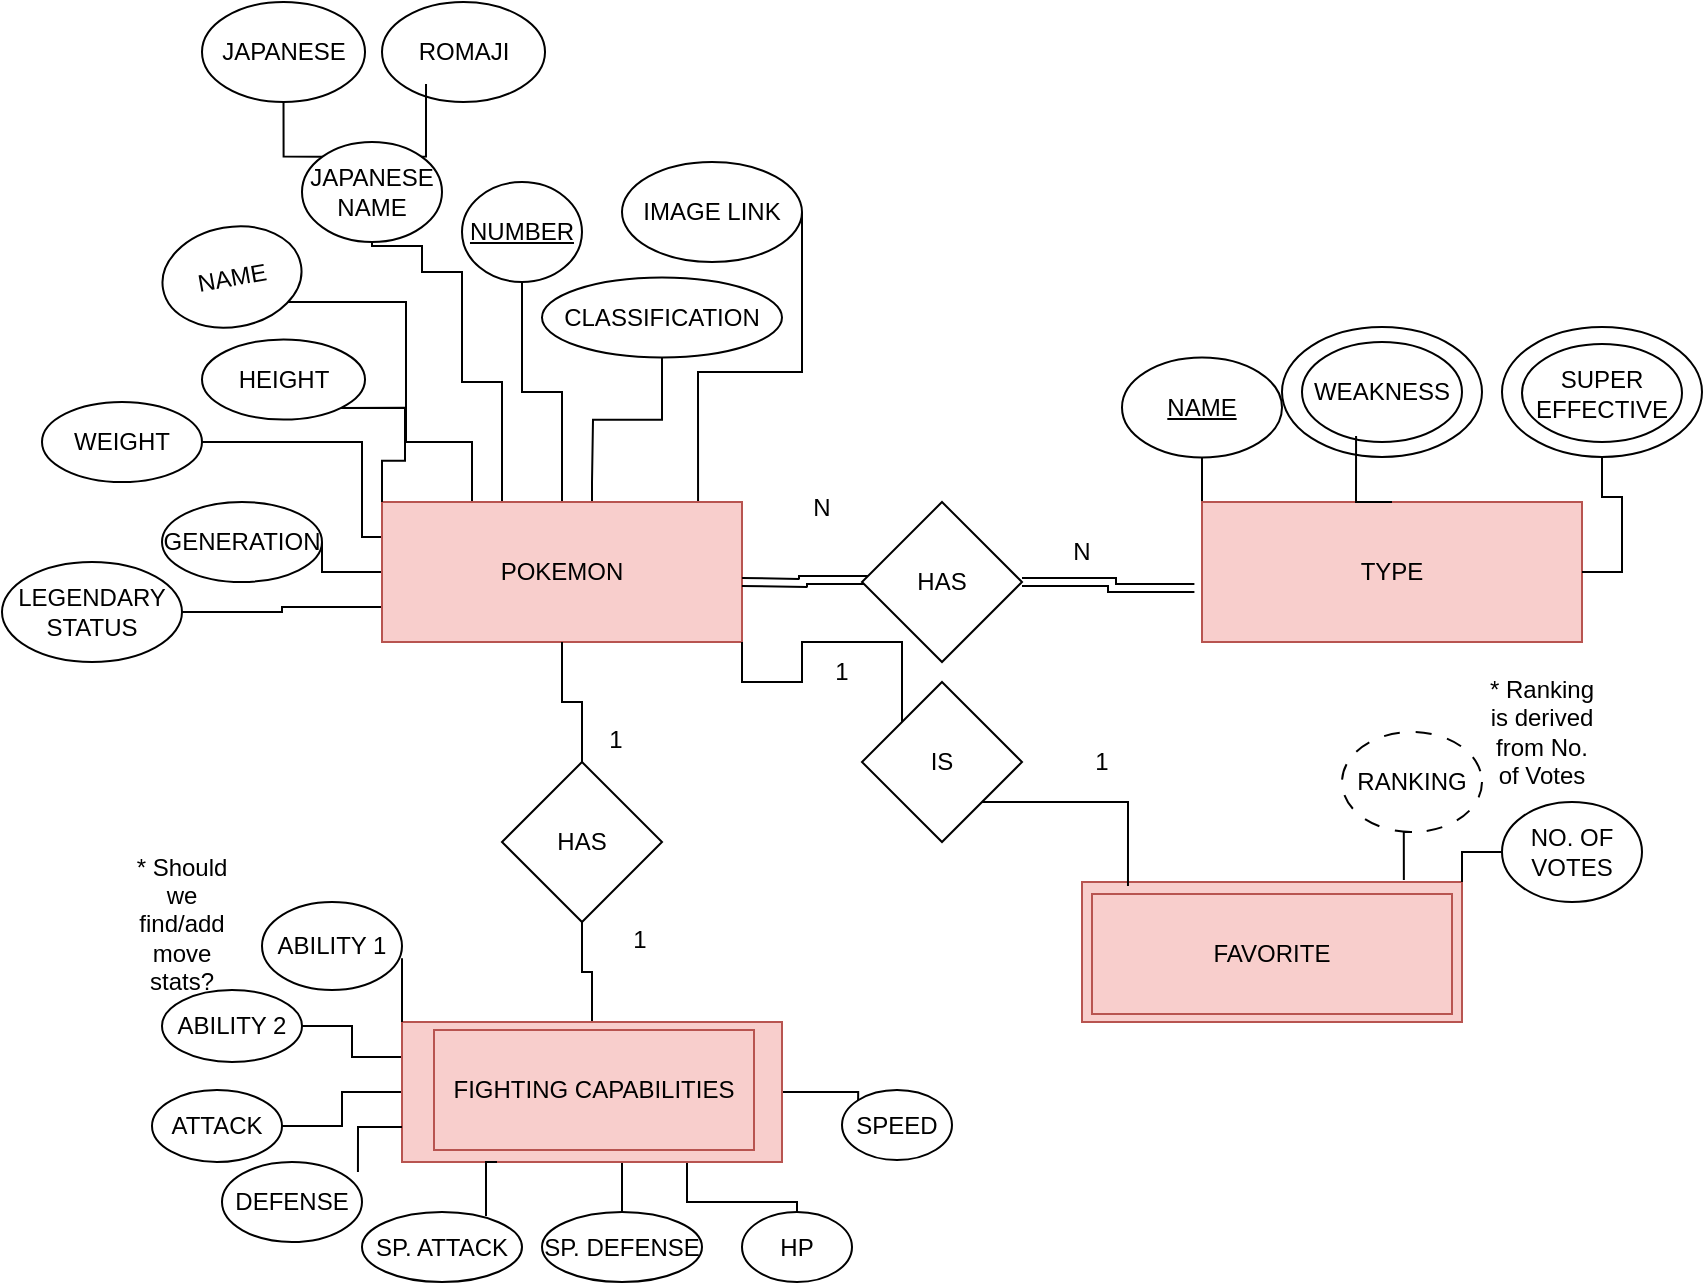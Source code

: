 <mxfile version="23.1.6" type="github">
  <diagram name="Page-1" id="Sbk3Eo_ly9QSLVSdRJkZ">
    <mxGraphModel dx="1644" dy="1486" grid="1" gridSize="10" guides="1" tooltips="1" connect="1" arrows="1" fold="1" page="1" pageScale="1" pageWidth="850" pageHeight="1100" math="0" shadow="0">
      <root>
        <mxCell id="0" />
        <mxCell id="1" parent="0" />
        <mxCell id="JgLcO3IamqkXX1sSQGq1-5" style="edgeStyle=orthogonalEdgeStyle;rounded=0;orthogonalLoop=1;jettySize=auto;html=1;exitX=0.25;exitY=0;exitDx=0;exitDy=0;entryX=0.5;entryY=1;entryDx=0;entryDy=0;endArrow=none;endFill=0;" edge="1" parent="1" source="JgLcO3IamqkXX1sSQGq1-22">
          <mxGeometry relative="1" as="geometry">
            <mxPoint x="193.967" y="154.645" as="sourcePoint" />
            <mxPoint x="71.341" y="62.12" as="targetPoint" />
            <Array as="points">
              <mxPoint x="185" y="140" />
              <mxPoint x="152" y="140" />
              <mxPoint x="152" y="70" />
              <mxPoint x="71" y="70" />
            </Array>
          </mxGeometry>
        </mxCell>
        <mxCell id="JgLcO3IamqkXX1sSQGq1-16" style="edgeStyle=orthogonalEdgeStyle;rounded=0;orthogonalLoop=1;jettySize=auto;html=1;exitX=0.5;exitY=0;exitDx=0;exitDy=0;entryX=0.5;entryY=1;entryDx=0;entryDy=0;endArrow=none;endFill=0;" edge="1" parent="1" target="JgLcO3IamqkXX1sSQGq1-7">
          <mxGeometry relative="1" as="geometry">
            <mxPoint x="245" y="160" as="sourcePoint" />
          </mxGeometry>
        </mxCell>
        <mxCell id="JgLcO3IamqkXX1sSQGq1-19" style="edgeStyle=orthogonalEdgeStyle;rounded=0;orthogonalLoop=1;jettySize=auto;html=1;exitX=1;exitY=0.5;exitDx=0;exitDy=0;endArrow=none;endFill=0;entryX=-0.02;entryY=0.614;entryDx=0;entryDy=0;entryPerimeter=0;shape=link;" edge="1" parent="1" source="JgLcO3IamqkXX1sSQGq1-24" target="JgLcO3IamqkXX1sSQGq1-23">
          <mxGeometry relative="1" as="geometry">
            <mxPoint x="320" y="210" as="sourcePoint" />
            <mxPoint x="480" y="210" as="targetPoint" />
          </mxGeometry>
        </mxCell>
        <mxCell id="JgLcO3IamqkXX1sSQGq1-3" value="NAME" style="ellipse;whiteSpace=wrap;html=1;rotation=-10;" vertex="1" parent="1">
          <mxGeometry x="30.0" y="32.5" width="70" height="50" as="geometry" />
        </mxCell>
        <mxCell id="JgLcO3IamqkXX1sSQGq1-46" style="edgeStyle=orthogonalEdgeStyle;rounded=0;orthogonalLoop=1;jettySize=auto;html=1;exitX=0;exitY=0;exitDx=0;exitDy=0;entryX=0.5;entryY=1;entryDx=0;entryDy=0;endArrow=none;endFill=0;" edge="1" parent="1" source="JgLcO3IamqkXX1sSQGq1-4" target="JgLcO3IamqkXX1sSQGq1-44">
          <mxGeometry relative="1" as="geometry" />
        </mxCell>
        <mxCell id="JgLcO3IamqkXX1sSQGq1-4" value="JAPANESE NAME" style="ellipse;whiteSpace=wrap;html=1;rotation=0;" vertex="1" parent="1">
          <mxGeometry x="100" y="-10" width="70" height="50" as="geometry" />
        </mxCell>
        <mxCell id="JgLcO3IamqkXX1sSQGq1-6" style="edgeStyle=orthogonalEdgeStyle;rounded=0;orthogonalLoop=1;jettySize=auto;html=1;exitX=0.5;exitY=0;exitDx=0;exitDy=0;endArrow=none;endFill=0;" edge="1" parent="1" target="JgLcO3IamqkXX1sSQGq1-4">
          <mxGeometry relative="1" as="geometry">
            <mxPoint x="245" y="160" as="sourcePoint" />
            <Array as="points">
              <mxPoint x="245" y="170" />
              <mxPoint x="200" y="170" />
              <mxPoint x="200" y="110" />
              <mxPoint x="180" y="110" />
              <mxPoint x="180" y="55" />
              <mxPoint x="160" y="55" />
              <mxPoint x="160" y="42" />
              <mxPoint x="135" y="42" />
            </Array>
          </mxGeometry>
        </mxCell>
        <mxCell id="JgLcO3IamqkXX1sSQGq1-7" value="CLASSIFICATION" style="ellipse;whiteSpace=wrap;html=1;rotation=0;" vertex="1" parent="1">
          <mxGeometry x="220" y="57.76" width="120" height="40" as="geometry" />
        </mxCell>
        <mxCell id="JgLcO3IamqkXX1sSQGq1-73" style="edgeStyle=orthogonalEdgeStyle;rounded=0;orthogonalLoop=1;jettySize=auto;html=1;exitX=0.5;exitY=1;exitDx=0;exitDy=0;endArrow=none;endFill=0;" edge="1" parent="1" source="JgLcO3IamqkXX1sSQGq1-9" target="JgLcO3IamqkXX1sSQGq1-22">
          <mxGeometry relative="1" as="geometry" />
        </mxCell>
        <mxCell id="JgLcO3IamqkXX1sSQGq1-9" value="&lt;u&gt;NUMBER&lt;/u&gt;" style="ellipse;whiteSpace=wrap;html=1;rotation=0;" vertex="1" parent="1">
          <mxGeometry x="180" y="10" width="60" height="50" as="geometry" />
        </mxCell>
        <mxCell id="JgLcO3IamqkXX1sSQGq1-12" value="IMAGE LINK" style="ellipse;whiteSpace=wrap;html=1;rotation=0;" vertex="1" parent="1">
          <mxGeometry x="260" width="90" height="50" as="geometry" />
        </mxCell>
        <mxCell id="JgLcO3IamqkXX1sSQGq1-17" style="edgeStyle=orthogonalEdgeStyle;rounded=0;orthogonalLoop=1;jettySize=auto;html=1;exitX=1;exitY=0;exitDx=0;exitDy=0;endArrow=none;endFill=0;" edge="1" parent="1" target="JgLcO3IamqkXX1sSQGq1-12">
          <mxGeometry relative="1" as="geometry">
            <mxPoint x="298.033" y="174.645" as="sourcePoint" />
            <Array as="points">
              <mxPoint x="298" y="105" />
              <mxPoint x="350" y="105" />
            </Array>
          </mxGeometry>
        </mxCell>
        <mxCell id="JgLcO3IamqkXX1sSQGq1-58" style="edgeStyle=orthogonalEdgeStyle;rounded=0;orthogonalLoop=1;jettySize=auto;html=1;exitX=0.5;exitY=1;exitDx=0;exitDy=0;endArrow=none;endFill=0;" edge="1" parent="1" source="JgLcO3IamqkXX1sSQGq1-59" target="JgLcO3IamqkXX1sSQGq1-57">
          <mxGeometry relative="1" as="geometry" />
        </mxCell>
        <mxCell id="JgLcO3IamqkXX1sSQGq1-67" style="edgeStyle=orthogonalEdgeStyle;rounded=0;orthogonalLoop=1;jettySize=auto;html=1;exitX=0;exitY=0.25;exitDx=0;exitDy=0;entryX=1;entryY=0.5;entryDx=0;entryDy=0;endArrow=none;endFill=0;" edge="1" parent="1" source="JgLcO3IamqkXX1sSQGq1-22" target="JgLcO3IamqkXX1sSQGq1-63">
          <mxGeometry relative="1" as="geometry">
            <Array as="points">
              <mxPoint x="130" y="188" />
              <mxPoint x="130" y="140" />
            </Array>
          </mxGeometry>
        </mxCell>
        <mxCell id="JgLcO3IamqkXX1sSQGq1-70" style="edgeStyle=orthogonalEdgeStyle;rounded=0;orthogonalLoop=1;jettySize=auto;html=1;exitX=0;exitY=0.5;exitDx=0;exitDy=0;entryX=1;entryY=0.5;entryDx=0;entryDy=0;endArrow=none;endFill=0;" edge="1" parent="1" source="JgLcO3IamqkXX1sSQGq1-22" target="JgLcO3IamqkXX1sSQGq1-68">
          <mxGeometry relative="1" as="geometry" />
        </mxCell>
        <mxCell id="JgLcO3IamqkXX1sSQGq1-71" style="edgeStyle=orthogonalEdgeStyle;rounded=0;orthogonalLoop=1;jettySize=auto;html=1;exitX=0;exitY=0.75;exitDx=0;exitDy=0;entryX=1;entryY=0.5;entryDx=0;entryDy=0;endArrow=none;endFill=0;" edge="1" parent="1" source="JgLcO3IamqkXX1sSQGq1-22" target="JgLcO3IamqkXX1sSQGq1-69">
          <mxGeometry relative="1" as="geometry" />
        </mxCell>
        <mxCell id="JgLcO3IamqkXX1sSQGq1-22" value="POKEMON" style="rounded=0;whiteSpace=wrap;html=1;fillColor=#f8cecc;strokeColor=#b85450;" vertex="1" parent="1">
          <mxGeometry x="140" y="170" width="180" height="70" as="geometry" />
        </mxCell>
        <mxCell id="JgLcO3IamqkXX1sSQGq1-31" style="edgeStyle=orthogonalEdgeStyle;rounded=0;orthogonalLoop=1;jettySize=auto;html=1;exitX=0;exitY=0;exitDx=0;exitDy=0;entryX=0.5;entryY=1;entryDx=0;entryDy=0;endArrow=none;endFill=0;" edge="1" parent="1" source="JgLcO3IamqkXX1sSQGq1-23" target="JgLcO3IamqkXX1sSQGq1-30">
          <mxGeometry relative="1" as="geometry" />
        </mxCell>
        <mxCell id="JgLcO3IamqkXX1sSQGq1-23" value="TYPE" style="rounded=0;whiteSpace=wrap;html=1;fillColor=#f8cecc;strokeColor=#b85450;" vertex="1" parent="1">
          <mxGeometry x="550" y="170" width="190" height="70" as="geometry" />
        </mxCell>
        <mxCell id="JgLcO3IamqkXX1sSQGq1-25" value="" style="edgeStyle=orthogonalEdgeStyle;rounded=0;orthogonalLoop=1;jettySize=auto;html=1;exitX=1;exitY=0.5;exitDx=0;exitDy=0;endArrow=none;endFill=0;entryX=0.088;entryY=0.488;entryDx=0;entryDy=0;entryPerimeter=0;shape=link;" edge="1" parent="1" target="JgLcO3IamqkXX1sSQGq1-24">
          <mxGeometry relative="1" as="geometry">
            <mxPoint x="320" y="210" as="sourcePoint" />
            <mxPoint x="547" y="213" as="targetPoint" />
          </mxGeometry>
        </mxCell>
        <mxCell id="JgLcO3IamqkXX1sSQGq1-24" value="HAS" style="rhombus;whiteSpace=wrap;html=1;" vertex="1" parent="1">
          <mxGeometry x="380" y="170" width="80" height="80" as="geometry" />
        </mxCell>
        <mxCell id="JgLcO3IamqkXX1sSQGq1-26" value="N" style="text;html=1;align=center;verticalAlign=middle;whiteSpace=wrap;rounded=0;" vertex="1" parent="1">
          <mxGeometry x="330" y="158" width="60" height="30" as="geometry" />
        </mxCell>
        <mxCell id="JgLcO3IamqkXX1sSQGq1-27" value="N" style="text;html=1;align=center;verticalAlign=middle;whiteSpace=wrap;rounded=0;" vertex="1" parent="1">
          <mxGeometry x="460" y="180" width="60" height="30" as="geometry" />
        </mxCell>
        <mxCell id="JgLcO3IamqkXX1sSQGq1-30" value="&lt;u&gt;NAME&lt;/u&gt;" style="ellipse;whiteSpace=wrap;html=1;" vertex="1" parent="1">
          <mxGeometry x="510" y="97.76" width="80" height="50" as="geometry" />
        </mxCell>
        <mxCell id="JgLcO3IamqkXX1sSQGq1-34" value="" style="ellipse;whiteSpace=wrap;html=1;" vertex="1" parent="1">
          <mxGeometry x="590" y="82.5" width="100" height="65" as="geometry" />
        </mxCell>
        <mxCell id="JgLcO3IamqkXX1sSQGq1-32" value="WEAKNESS" style="ellipse;whiteSpace=wrap;html=1;" vertex="1" parent="1">
          <mxGeometry x="600" y="90" width="80" height="50" as="geometry" />
        </mxCell>
        <mxCell id="JgLcO3IamqkXX1sSQGq1-33" style="edgeStyle=orthogonalEdgeStyle;rounded=0;orthogonalLoop=1;jettySize=auto;html=1;exitX=0.5;exitY=0;exitDx=0;exitDy=0;entryX=0.338;entryY=0.94;entryDx=0;entryDy=0;entryPerimeter=0;endArrow=none;endFill=0;" edge="1" parent="1" source="JgLcO3IamqkXX1sSQGq1-23" target="JgLcO3IamqkXX1sSQGq1-32">
          <mxGeometry relative="1" as="geometry" />
        </mxCell>
        <mxCell id="JgLcO3IamqkXX1sSQGq1-37" style="edgeStyle=orthogonalEdgeStyle;rounded=0;orthogonalLoop=1;jettySize=auto;html=1;exitX=0.5;exitY=1;exitDx=0;exitDy=0;entryX=1;entryY=0.5;entryDx=0;entryDy=0;endArrow=none;endFill=0;" edge="1" parent="1" source="JgLcO3IamqkXX1sSQGq1-36" target="JgLcO3IamqkXX1sSQGq1-23">
          <mxGeometry relative="1" as="geometry" />
        </mxCell>
        <mxCell id="JgLcO3IamqkXX1sSQGq1-36" value="" style="ellipse;whiteSpace=wrap;html=1;" vertex="1" parent="1">
          <mxGeometry x="700" y="82.5" width="100" height="65" as="geometry" />
        </mxCell>
        <mxCell id="JgLcO3IamqkXX1sSQGq1-35" value="SUPER EFFECTIVE" style="ellipse;whiteSpace=wrap;html=1;" vertex="1" parent="1">
          <mxGeometry x="710" y="91.0" width="80" height="49" as="geometry" />
        </mxCell>
        <mxCell id="JgLcO3IamqkXX1sSQGq1-38" value="FAVORITE" style="rounded=0;whiteSpace=wrap;html=1;fillColor=#f8cecc;strokeColor=#b85450;" vertex="1" parent="1">
          <mxGeometry x="490" y="360" width="190" height="70" as="geometry" />
        </mxCell>
        <mxCell id="JgLcO3IamqkXX1sSQGq1-39" style="edgeStyle=orthogonalEdgeStyle;rounded=0;orthogonalLoop=1;jettySize=auto;html=1;exitX=1;exitY=1;exitDx=0;exitDy=0;entryX=0.121;entryY=0.029;entryDx=0;entryDy=0;entryPerimeter=0;endArrow=none;endFill=0;" edge="1" parent="1" source="JgLcO3IamqkXX1sSQGq1-40" target="JgLcO3IamqkXX1sSQGq1-38">
          <mxGeometry relative="1" as="geometry" />
        </mxCell>
        <mxCell id="JgLcO3IamqkXX1sSQGq1-41" value="" style="edgeStyle=orthogonalEdgeStyle;rounded=0;orthogonalLoop=1;jettySize=auto;html=1;exitX=1;exitY=1;exitDx=0;exitDy=0;entryX=0;entryY=0;entryDx=0;entryDy=0;endArrow=none;endFill=0;" edge="1" parent="1" source="JgLcO3IamqkXX1sSQGq1-22" target="JgLcO3IamqkXX1sSQGq1-40">
          <mxGeometry relative="1" as="geometry">
            <mxPoint x="320" y="240" as="sourcePoint" />
            <mxPoint x="513" y="362" as="targetPoint" />
          </mxGeometry>
        </mxCell>
        <mxCell id="JgLcO3IamqkXX1sSQGq1-40" value="IS" style="rhombus;whiteSpace=wrap;html=1;" vertex="1" parent="1">
          <mxGeometry x="380" y="260" width="80" height="80" as="geometry" />
        </mxCell>
        <mxCell id="JgLcO3IamqkXX1sSQGq1-42" value="1" style="text;html=1;align=center;verticalAlign=middle;whiteSpace=wrap;rounded=0;" vertex="1" parent="1">
          <mxGeometry x="340" y="240" width="60" height="30" as="geometry" />
        </mxCell>
        <mxCell id="JgLcO3IamqkXX1sSQGq1-43" value="1" style="text;html=1;align=center;verticalAlign=middle;whiteSpace=wrap;rounded=0;" vertex="1" parent="1">
          <mxGeometry x="470" y="285" width="60" height="30" as="geometry" />
        </mxCell>
        <mxCell id="JgLcO3IamqkXX1sSQGq1-44" value="JAPANESE" style="ellipse;whiteSpace=wrap;html=1;" vertex="1" parent="1">
          <mxGeometry x="50" y="-80" width="81.51" height="50" as="geometry" />
        </mxCell>
        <mxCell id="JgLcO3IamqkXX1sSQGq1-45" value="ROMAJI" style="ellipse;whiteSpace=wrap;html=1;" vertex="1" parent="1">
          <mxGeometry x="140" y="-80" width="81.51" height="50" as="geometry" />
        </mxCell>
        <mxCell id="JgLcO3IamqkXX1sSQGq1-47" style="edgeStyle=orthogonalEdgeStyle;rounded=0;orthogonalLoop=1;jettySize=auto;html=1;exitX=1;exitY=0;exitDx=0;exitDy=0;entryX=0.27;entryY=0.82;entryDx=0;entryDy=0;entryPerimeter=0;endArrow=none;endFill=0;" edge="1" parent="1" source="JgLcO3IamqkXX1sSQGq1-4" target="JgLcO3IamqkXX1sSQGq1-45">
          <mxGeometry relative="1" as="geometry" />
        </mxCell>
        <mxCell id="JgLcO3IamqkXX1sSQGq1-50" value="RANKING" style="ellipse;whiteSpace=wrap;html=1;dashed=1;dashPattern=8 8;" vertex="1" parent="1">
          <mxGeometry x="620" y="285" width="70" height="50" as="geometry" />
        </mxCell>
        <mxCell id="JgLcO3IamqkXX1sSQGq1-54" style="edgeStyle=orthogonalEdgeStyle;rounded=0;orthogonalLoop=1;jettySize=auto;html=1;exitX=0;exitY=0.5;exitDx=0;exitDy=0;entryX=1;entryY=0;entryDx=0;entryDy=0;endArrow=none;endFill=0;" edge="1" parent="1" source="JgLcO3IamqkXX1sSQGq1-52" target="JgLcO3IamqkXX1sSQGq1-38">
          <mxGeometry relative="1" as="geometry" />
        </mxCell>
        <mxCell id="JgLcO3IamqkXX1sSQGq1-52" value="NO. OF VOTES" style="ellipse;whiteSpace=wrap;html=1;" vertex="1" parent="1">
          <mxGeometry x="700" y="320" width="70" height="50" as="geometry" />
        </mxCell>
        <mxCell id="JgLcO3IamqkXX1sSQGq1-53" style="edgeStyle=orthogonalEdgeStyle;rounded=0;orthogonalLoop=1;jettySize=auto;html=1;exitX=0.5;exitY=1;exitDx=0;exitDy=0;entryX=0.847;entryY=-0.014;entryDx=0;entryDy=0;entryPerimeter=0;endArrow=none;endFill=0;" edge="1" parent="1" source="JgLcO3IamqkXX1sSQGq1-50" target="JgLcO3IamqkXX1sSQGq1-38">
          <mxGeometry relative="1" as="geometry" />
        </mxCell>
        <mxCell id="JgLcO3IamqkXX1sSQGq1-55" value="* Ranking is derived from No. of Votes" style="text;html=1;align=center;verticalAlign=middle;whiteSpace=wrap;rounded=0;" vertex="1" parent="1">
          <mxGeometry x="690" y="270" width="60" height="30" as="geometry" />
        </mxCell>
        <mxCell id="JgLcO3IamqkXX1sSQGq1-78" style="edgeStyle=orthogonalEdgeStyle;rounded=0;orthogonalLoop=1;jettySize=auto;html=1;exitX=0;exitY=0.25;exitDx=0;exitDy=0;entryX=1;entryY=0.5;entryDx=0;entryDy=0;endArrow=none;endFill=0;" edge="1" parent="1" source="JgLcO3IamqkXX1sSQGq1-57" target="JgLcO3IamqkXX1sSQGq1-77">
          <mxGeometry relative="1" as="geometry" />
        </mxCell>
        <mxCell id="JgLcO3IamqkXX1sSQGq1-84" style="edgeStyle=orthogonalEdgeStyle;rounded=0;orthogonalLoop=1;jettySize=auto;html=1;exitX=0;exitY=0.5;exitDx=0;exitDy=0;entryX=1;entryY=0.5;entryDx=0;entryDy=0;endArrow=none;endFill=0;" edge="1" parent="1" source="JgLcO3IamqkXX1sSQGq1-57" target="JgLcO3IamqkXX1sSQGq1-79">
          <mxGeometry relative="1" as="geometry" />
        </mxCell>
        <mxCell id="JgLcO3IamqkXX1sSQGq1-87" style="edgeStyle=orthogonalEdgeStyle;rounded=0;orthogonalLoop=1;jettySize=auto;html=1;exitX=0.5;exitY=1;exitDx=0;exitDy=0;entryX=0.5;entryY=0;entryDx=0;entryDy=0;endArrow=none;endFill=0;" edge="1" parent="1" source="JgLcO3IamqkXX1sSQGq1-57" target="JgLcO3IamqkXX1sSQGq1-82">
          <mxGeometry relative="1" as="geometry" />
        </mxCell>
        <mxCell id="JgLcO3IamqkXX1sSQGq1-91" style="edgeStyle=orthogonalEdgeStyle;rounded=0;orthogonalLoop=1;jettySize=auto;html=1;exitX=0.75;exitY=1;exitDx=0;exitDy=0;entryX=0.5;entryY=0;entryDx=0;entryDy=0;endArrow=none;endFill=0;" edge="1" parent="1" source="JgLcO3IamqkXX1sSQGq1-57" target="JgLcO3IamqkXX1sSQGq1-88">
          <mxGeometry relative="1" as="geometry" />
        </mxCell>
        <mxCell id="JgLcO3IamqkXX1sSQGq1-92" style="edgeStyle=orthogonalEdgeStyle;rounded=0;orthogonalLoop=1;jettySize=auto;html=1;exitX=1;exitY=0.5;exitDx=0;exitDy=0;entryX=0;entryY=0;entryDx=0;entryDy=0;endArrow=none;endFill=0;" edge="1" parent="1" source="JgLcO3IamqkXX1sSQGq1-57" target="JgLcO3IamqkXX1sSQGq1-90">
          <mxGeometry relative="1" as="geometry" />
        </mxCell>
        <mxCell id="JgLcO3IamqkXX1sSQGq1-57" value="FIGHTING CAPABILITIES" style="rounded=0;whiteSpace=wrap;html=1;fillColor=#f8cecc;strokeColor=#b85450;" vertex="1" parent="1">
          <mxGeometry x="150" y="430" width="190" height="70" as="geometry" />
        </mxCell>
        <mxCell id="JgLcO3IamqkXX1sSQGq1-60" value="" style="edgeStyle=orthogonalEdgeStyle;rounded=0;orthogonalLoop=1;jettySize=auto;html=1;exitX=0.5;exitY=1;exitDx=0;exitDy=0;endArrow=none;endFill=0;" edge="1" parent="1" source="JgLcO3IamqkXX1sSQGq1-22" target="JgLcO3IamqkXX1sSQGq1-59">
          <mxGeometry relative="1" as="geometry">
            <mxPoint x="230" y="240" as="sourcePoint" />
            <mxPoint x="245" y="390" as="targetPoint" />
          </mxGeometry>
        </mxCell>
        <mxCell id="JgLcO3IamqkXX1sSQGq1-59" value="HAS" style="rhombus;whiteSpace=wrap;html=1;" vertex="1" parent="1">
          <mxGeometry x="200" y="300" width="80" height="80" as="geometry" />
        </mxCell>
        <mxCell id="JgLcO3IamqkXX1sSQGq1-61" value="1" style="text;html=1;align=center;verticalAlign=middle;whiteSpace=wrap;rounded=0;" vertex="1" parent="1">
          <mxGeometry x="227" y="274" width="60" height="30" as="geometry" />
        </mxCell>
        <mxCell id="JgLcO3IamqkXX1sSQGq1-64" style="edgeStyle=orthogonalEdgeStyle;rounded=0;orthogonalLoop=1;jettySize=auto;html=1;exitX=1;exitY=1;exitDx=0;exitDy=0;entryX=0;entryY=0;entryDx=0;entryDy=0;endArrow=none;endFill=0;" edge="1" parent="1" source="JgLcO3IamqkXX1sSQGq1-62" target="JgLcO3IamqkXX1sSQGq1-22">
          <mxGeometry relative="1" as="geometry" />
        </mxCell>
        <mxCell id="JgLcO3IamqkXX1sSQGq1-62" value="HEIGHT" style="ellipse;whiteSpace=wrap;html=1;rotation=0;" vertex="1" parent="1">
          <mxGeometry x="50" y="88.76" width="81.51" height="40" as="geometry" />
        </mxCell>
        <mxCell id="JgLcO3IamqkXX1sSQGq1-63" value="WEIGHT" style="ellipse;whiteSpace=wrap;html=1;rotation=0;" vertex="1" parent="1">
          <mxGeometry x="-30" y="120" width="80" height="40" as="geometry" />
        </mxCell>
        <mxCell id="JgLcO3IamqkXX1sSQGq1-65" value="1" style="text;html=1;align=center;verticalAlign=middle;whiteSpace=wrap;rounded=0;" vertex="1" parent="1">
          <mxGeometry x="239" y="374" width="60" height="30" as="geometry" />
        </mxCell>
        <mxCell id="JgLcO3IamqkXX1sSQGq1-68" value="GENERATION" style="ellipse;whiteSpace=wrap;html=1;rotation=0;" vertex="1" parent="1">
          <mxGeometry x="30" y="170" width="80" height="40" as="geometry" />
        </mxCell>
        <mxCell id="JgLcO3IamqkXX1sSQGq1-69" value="LEGENDARY STATUS" style="ellipse;whiteSpace=wrap;html=1;rotation=0;" vertex="1" parent="1">
          <mxGeometry x="-50" y="200" width="90" height="50" as="geometry" />
        </mxCell>
        <mxCell id="JgLcO3IamqkXX1sSQGq1-74" value="FAVORITE" style="rounded=0;whiteSpace=wrap;html=1;fillColor=#f8cecc;strokeColor=#b85450;" vertex="1" parent="1">
          <mxGeometry x="495" y="366" width="180" height="60" as="geometry" />
        </mxCell>
        <mxCell id="JgLcO3IamqkXX1sSQGq1-75" value="ABILITY 1" style="ellipse;whiteSpace=wrap;html=1;rotation=0;" vertex="1" parent="1">
          <mxGeometry x="80" y="370" width="70" height="44" as="geometry" />
        </mxCell>
        <mxCell id="JgLcO3IamqkXX1sSQGq1-76" style="edgeStyle=orthogonalEdgeStyle;rounded=0;orthogonalLoop=1;jettySize=auto;html=1;exitX=0;exitY=0;exitDx=0;exitDy=0;entryX=1;entryY=0.64;entryDx=0;entryDy=0;entryPerimeter=0;endArrow=none;endFill=0;" edge="1" parent="1" source="JgLcO3IamqkXX1sSQGq1-57" target="JgLcO3IamqkXX1sSQGq1-75">
          <mxGeometry relative="1" as="geometry" />
        </mxCell>
        <mxCell id="JgLcO3IamqkXX1sSQGq1-77" value="ABILITY 2" style="ellipse;whiteSpace=wrap;html=1;rotation=0;" vertex="1" parent="1">
          <mxGeometry x="30" y="414" width="70" height="36" as="geometry" />
        </mxCell>
        <mxCell id="JgLcO3IamqkXX1sSQGq1-79" value="ATTACK" style="ellipse;whiteSpace=wrap;html=1;rotation=0;" vertex="1" parent="1">
          <mxGeometry x="25" y="464" width="65" height="36" as="geometry" />
        </mxCell>
        <mxCell id="JgLcO3IamqkXX1sSQGq1-80" value="DEFENSE" style="ellipse;whiteSpace=wrap;html=1;rotation=0;" vertex="1" parent="1">
          <mxGeometry x="60" y="500" width="70" height="40" as="geometry" />
        </mxCell>
        <mxCell id="JgLcO3IamqkXX1sSQGq1-81" value="SP. ATTACK" style="ellipse;whiteSpace=wrap;html=1;rotation=0;" vertex="1" parent="1">
          <mxGeometry x="130" y="525" width="80" height="35" as="geometry" />
        </mxCell>
        <mxCell id="JgLcO3IamqkXX1sSQGq1-82" value="SP. DEFENSE" style="ellipse;whiteSpace=wrap;html=1;rotation=0;" vertex="1" parent="1">
          <mxGeometry x="220" y="525" width="80" height="35" as="geometry" />
        </mxCell>
        <mxCell id="JgLcO3IamqkXX1sSQGq1-85" style="edgeStyle=orthogonalEdgeStyle;rounded=0;orthogonalLoop=1;jettySize=auto;html=1;exitX=0;exitY=0.75;exitDx=0;exitDy=0;entryX=0.971;entryY=0.125;entryDx=0;entryDy=0;entryPerimeter=0;endArrow=none;endFill=0;" edge="1" parent="1" source="JgLcO3IamqkXX1sSQGq1-57" target="JgLcO3IamqkXX1sSQGq1-80">
          <mxGeometry relative="1" as="geometry" />
        </mxCell>
        <mxCell id="JgLcO3IamqkXX1sSQGq1-86" style="edgeStyle=orthogonalEdgeStyle;rounded=0;orthogonalLoop=1;jettySize=auto;html=1;exitX=0.25;exitY=1;exitDx=0;exitDy=0;entryX=0.775;entryY=0.057;entryDx=0;entryDy=0;entryPerimeter=0;endArrow=none;endFill=0;" edge="1" parent="1" source="JgLcO3IamqkXX1sSQGq1-57" target="JgLcO3IamqkXX1sSQGq1-81">
          <mxGeometry relative="1" as="geometry" />
        </mxCell>
        <mxCell id="JgLcO3IamqkXX1sSQGq1-88" value="HP" style="ellipse;whiteSpace=wrap;html=1;rotation=0;" vertex="1" parent="1">
          <mxGeometry x="320" y="525" width="55" height="35" as="geometry" />
        </mxCell>
        <mxCell id="JgLcO3IamqkXX1sSQGq1-90" value="SPEED" style="ellipse;whiteSpace=wrap;html=1;rotation=0;" vertex="1" parent="1">
          <mxGeometry x="370" y="464" width="55" height="35" as="geometry" />
        </mxCell>
        <mxCell id="JgLcO3IamqkXX1sSQGq1-93" value="* Should we find/add move stats?" style="text;html=1;align=center;verticalAlign=middle;whiteSpace=wrap;rounded=0;" vertex="1" parent="1">
          <mxGeometry x="10" y="366" width="60" height="30" as="geometry" />
        </mxCell>
        <mxCell id="JgLcO3IamqkXX1sSQGq1-94" value="FIGHTING CAPABILITIES" style="rounded=0;whiteSpace=wrap;html=1;fillColor=#f8cecc;strokeColor=#b85450;" vertex="1" parent="1">
          <mxGeometry x="166" y="434" width="160" height="60" as="geometry" />
        </mxCell>
      </root>
    </mxGraphModel>
  </diagram>
</mxfile>
